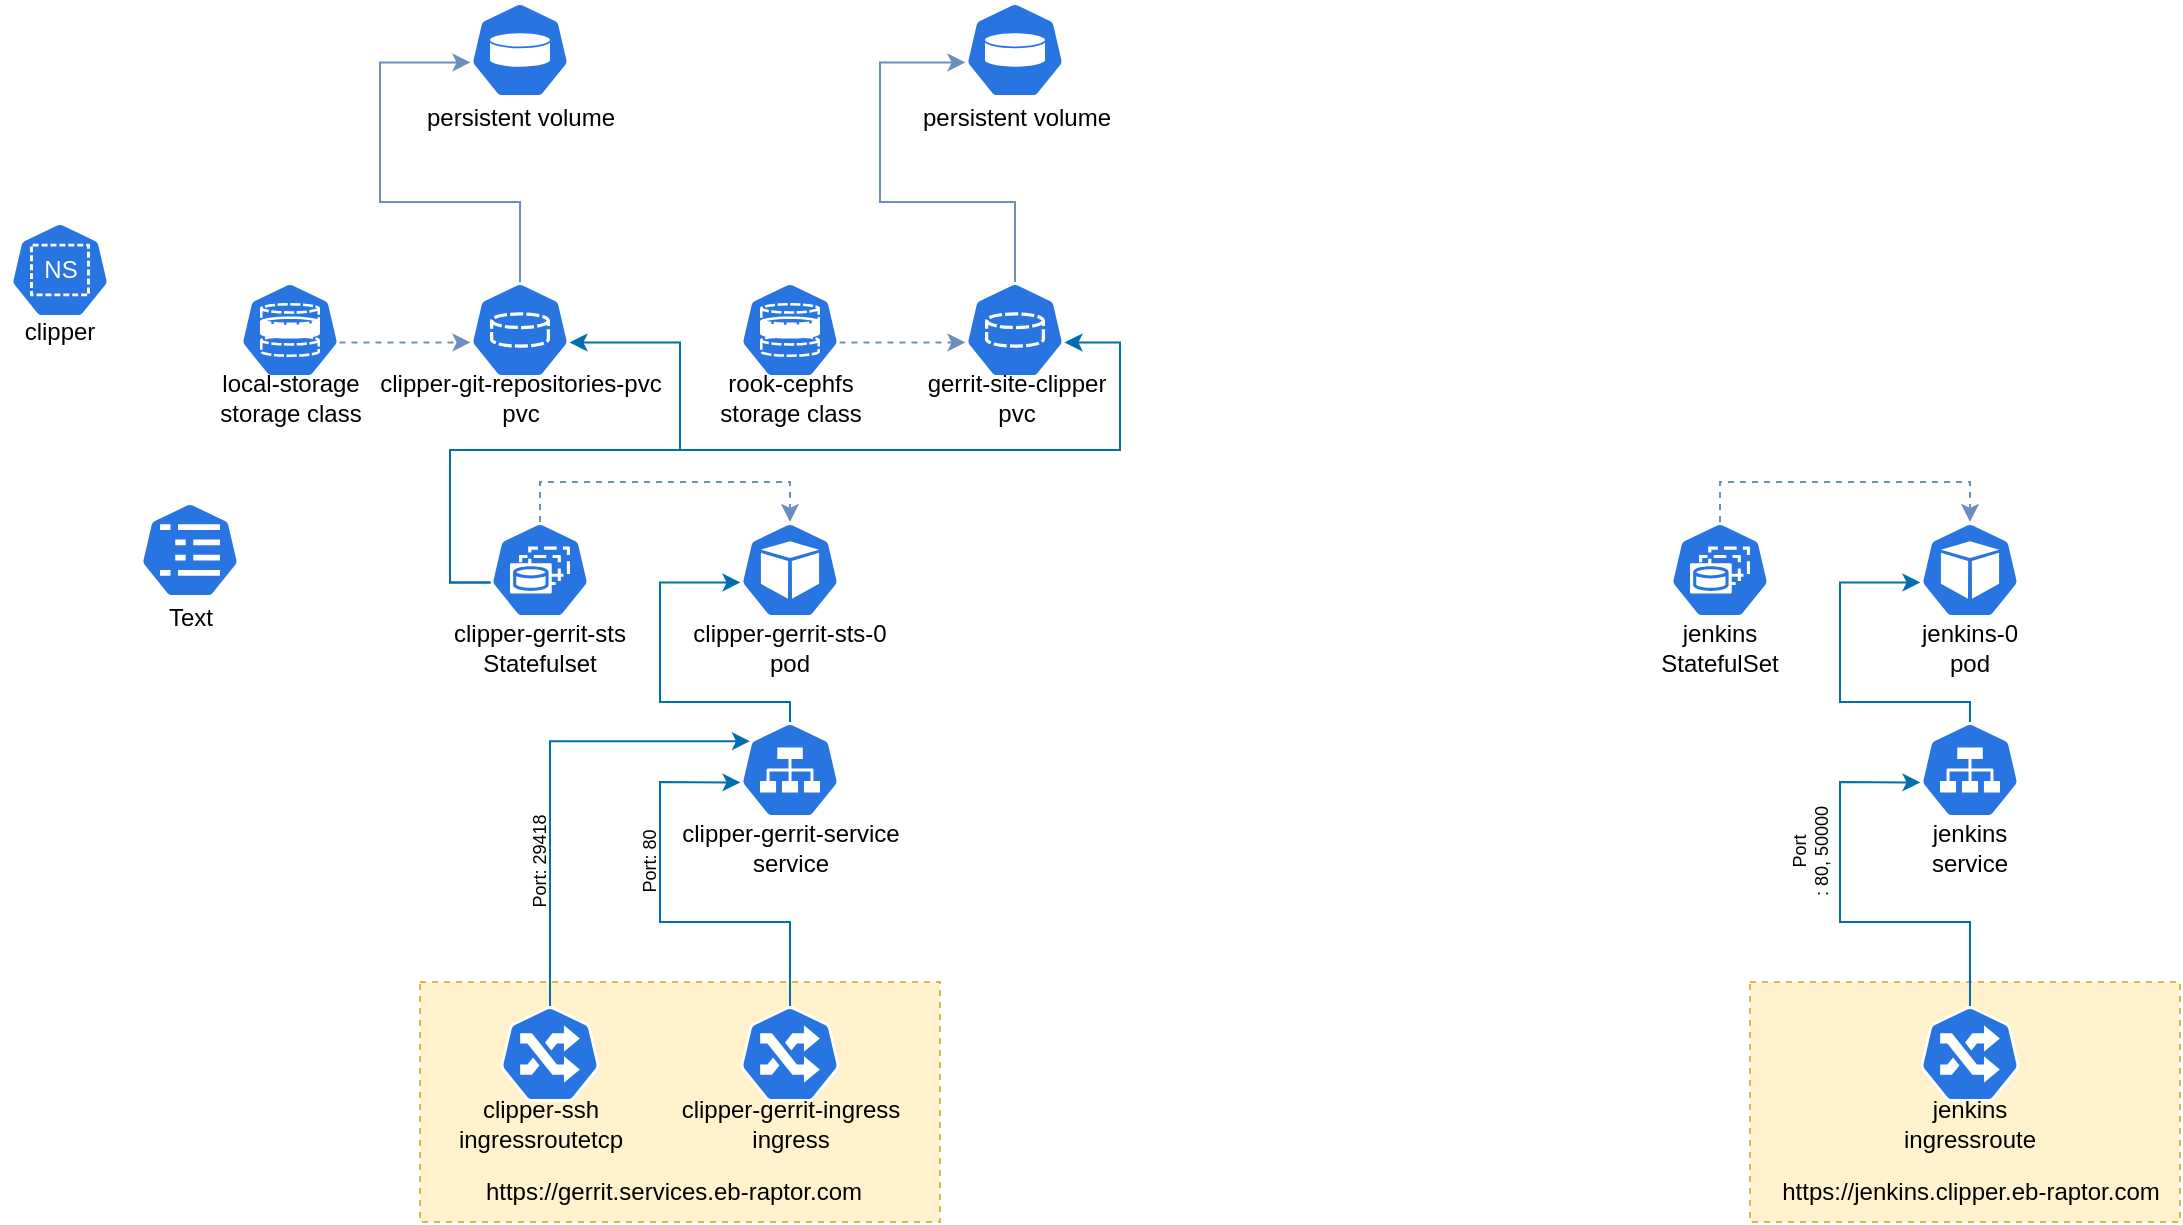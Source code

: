 <mxfile version="17.4.6" type="github">
  <diagram id="Ht1M8jgEwFfnCIfOTk4-" name="Page-1">
    <mxGraphModel dx="1718" dy="935" grid="1" gridSize="10" guides="1" tooltips="1" connect="1" arrows="1" fold="1" page="1" pageScale="1" pageWidth="1169" pageHeight="827" math="0" shadow="0">
      <root>
        <mxCell id="0" />
        <mxCell id="1" parent="0" />
        <mxCell id="Z6v5LxoLlZtQmqDHIeDU-84" value="" style="rounded=0;whiteSpace=wrap;html=1;dashed=1;fontSize=12;fillColor=#fff2cc;strokeColor=#d6b656;" vertex="1" parent="1">
          <mxGeometry x="905" y="520" width="215" height="120" as="geometry" />
        </mxCell>
        <mxCell id="Z6v5LxoLlZtQmqDHIeDU-82" value="" style="rounded=0;whiteSpace=wrap;html=1;dashed=1;fontSize=12;fillColor=#fff2cc;strokeColor=#d6b656;" vertex="1" parent="1">
          <mxGeometry x="240" y="520" width="260" height="120" as="geometry" />
        </mxCell>
        <mxCell id="Z6v5LxoLlZtQmqDHIeDU-10" value="" style="group" vertex="1" connectable="0" parent="1">
          <mxGeometry x="30" y="140" width="60" height="70" as="geometry" />
        </mxCell>
        <mxCell id="Z6v5LxoLlZtQmqDHIeDU-4" value="&lt;font color=&quot;#ffffff&quot;&gt;NS&lt;/font&gt;" style="sketch=0;html=1;dashed=0;whitespace=wrap;fillColor=#2875E2;strokeColor=#ffffff;points=[[0.005,0.63,0],[0.1,0.2,0],[0.9,0.2,0],[0.5,0,0],[0.995,0.63,0],[0.72,0.99,0],[0.5,1,0],[0.28,0.99,0]];shape=mxgraph.kubernetes.icon;prIcon=ns" vertex="1" parent="Z6v5LxoLlZtQmqDHIeDU-10">
          <mxGeometry x="5" width="50" height="48" as="geometry" />
        </mxCell>
        <mxCell id="Z6v5LxoLlZtQmqDHIeDU-9" value="clipper" style="text;html=1;strokeColor=none;fillColor=none;align=center;verticalAlign=middle;whiteSpace=wrap;rounded=0;" vertex="1" parent="Z6v5LxoLlZtQmqDHIeDU-10">
          <mxGeometry y="40" width="60" height="30" as="geometry" />
        </mxCell>
        <mxCell id="Z6v5LxoLlZtQmqDHIeDU-30" value="" style="group" vertex="1" connectable="0" parent="1">
          <mxGeometry x="270" y="290" width="115" height="69" as="geometry" />
        </mxCell>
        <mxCell id="Z6v5LxoLlZtQmqDHIeDU-27" value="" style="sketch=0;html=1;dashed=0;whitespace=wrap;fillColor=#2875E2;strokeColor=#ffffff;points=[[0.005,0.63,0],[0.1,0.2,0],[0.9,0.2,0],[0.5,0,0],[0.995,0.63,0],[0.72,0.99,0],[0.5,1,0],[0.28,0.99,0]];shape=mxgraph.kubernetes.icon;prIcon=sts;fontColor=#000000;" vertex="1" parent="Z6v5LxoLlZtQmqDHIeDU-30">
          <mxGeometry x="5" width="50" height="48" as="geometry" />
        </mxCell>
        <mxCell id="Z6v5LxoLlZtQmqDHIeDU-28" value="clipper-gerrit-sts&lt;br&gt;Statefulset" style="text;html=1;strokeColor=none;fillColor=none;align=center;verticalAlign=middle;whiteSpace=wrap;rounded=0;fontColor=#000000;" vertex="1" parent="Z6v5LxoLlZtQmqDHIeDU-30">
          <mxGeometry x="-15" y="48" width="90" height="30" as="geometry" />
        </mxCell>
        <mxCell id="Z6v5LxoLlZtQmqDHIeDU-32" style="edgeStyle=orthogonalEdgeStyle;rounded=0;orthogonalLoop=1;jettySize=auto;html=1;exitX=0.5;exitY=0;exitDx=0;exitDy=0;exitPerimeter=0;fontColor=#000000;entryX=0.5;entryY=0;entryDx=0;entryDy=0;entryPerimeter=0;strokeWidth=1;fillColor=#dae8fc;strokeColor=#6c8ebf;dashed=1;" edge="1" parent="1" source="Z6v5LxoLlZtQmqDHIeDU-27" target="Z6v5LxoLlZtQmqDHIeDU-24">
          <mxGeometry relative="1" as="geometry" />
        </mxCell>
        <mxCell id="Z6v5LxoLlZtQmqDHIeDU-44" value="clipper-gerrit-service&lt;br&gt;service" style="text;html=1;strokeColor=none;fillColor=none;align=center;verticalAlign=middle;whiteSpace=wrap;rounded=0;fontColor=#000000;" vertex="1" parent="1">
          <mxGeometry x="362.5" y="438" width="125" height="30" as="geometry" />
        </mxCell>
        <mxCell id="Z6v5LxoLlZtQmqDHIeDU-45" value="" style="sketch=0;html=1;dashed=0;whitespace=wrap;fillColor=#2875E2;strokeColor=#ffffff;points=[[0.005,0.63,0],[0.1,0.2,0],[0.9,0.2,0],[0.5,0,0],[0.995,0.63,0],[0.72,0.99,0],[0.5,1,0],[0.28,0.99,0]];shape=mxgraph.kubernetes.icon;prIcon=ing;fontColor=#000000;" vertex="1" parent="1">
          <mxGeometry x="400" y="532" width="50" height="48" as="geometry" />
        </mxCell>
        <mxCell id="Z6v5LxoLlZtQmqDHIeDU-50" style="edgeStyle=orthogonalEdgeStyle;rounded=0;orthogonalLoop=1;jettySize=auto;html=1;exitX=0.5;exitY=0;exitDx=0;exitDy=0;exitPerimeter=0;entryX=0.005;entryY=0.63;entryDx=0;entryDy=0;entryPerimeter=0;fontColor=#000000;strokeWidth=1;fillColor=#1ba1e2;strokeColor=#006EAF;" edge="1" parent="1" source="Z6v5LxoLlZtQmqDHIeDU-46" target="Z6v5LxoLlZtQmqDHIeDU-24">
          <mxGeometry relative="1" as="geometry">
            <Array as="points">
              <mxPoint x="425" y="380" />
              <mxPoint x="360" y="380" />
              <mxPoint x="360" y="320" />
            </Array>
          </mxGeometry>
        </mxCell>
        <mxCell id="Z6v5LxoLlZtQmqDHIeDU-46" value="" style="sketch=0;html=1;dashed=0;whitespace=wrap;fillColor=#2875E2;strokeColor=#ffffff;points=[[0.005,0.63,0],[0.1,0.2,0],[0.9,0.2,0],[0.5,0,0],[0.995,0.63,0],[0.72,0.99,0],[0.5,1,0],[0.28,0.99,0]];shape=mxgraph.kubernetes.icon;prIcon=svc;fontColor=#000000;" vertex="1" parent="1">
          <mxGeometry x="400" y="390" width="50" height="48" as="geometry" />
        </mxCell>
        <mxCell id="Z6v5LxoLlZtQmqDHIeDU-24" value="" style="sketch=0;html=1;dashed=0;whitespace=wrap;fillColor=#2875E2;strokeColor=#ffffff;points=[[0.005,0.63,0],[0.1,0.2,0],[0.9,0.2,0],[0.5,0,0],[0.995,0.63,0],[0.72,0.99,0],[0.5,1,0],[0.28,0.99,0]];shape=mxgraph.kubernetes.icon;prIcon=pod;fontColor=#000000;" vertex="1" parent="1">
          <mxGeometry x="400" y="290" width="50" height="48" as="geometry" />
        </mxCell>
        <mxCell id="Z6v5LxoLlZtQmqDHIeDU-25" value="clipper-gerrit-sts-0&lt;br&gt;pod" style="text;html=1;strokeColor=none;fillColor=none;align=center;verticalAlign=middle;whiteSpace=wrap;rounded=0;fontColor=#000000;" vertex="1" parent="1">
          <mxGeometry x="371.25" y="338" width="107.5" height="30" as="geometry" />
        </mxCell>
        <mxCell id="Z6v5LxoLlZtQmqDHIeDU-48" value="clipper-gerrit-ingress&lt;br&gt;ingress" style="text;html=1;strokeColor=none;fillColor=none;align=center;verticalAlign=middle;whiteSpace=wrap;rounded=0;fontColor=#000000;" vertex="1" parent="1">
          <mxGeometry x="367.5" y="576" width="115" height="30" as="geometry" />
        </mxCell>
        <mxCell id="Z6v5LxoLlZtQmqDHIeDU-49" value="" style="endArrow=classic;html=1;rounded=0;fontColor=#000000;strokeWidth=1;exitX=0.5;exitY=0;exitDx=0;exitDy=0;exitPerimeter=0;entryX=0.005;entryY=0.63;entryDx=0;entryDy=0;entryPerimeter=0;fillColor=#1ba1e2;strokeColor=#006EAF;" edge="1" parent="1" source="Z6v5LxoLlZtQmqDHIeDU-45" target="Z6v5LxoLlZtQmqDHIeDU-46">
          <mxGeometry width="50" height="50" relative="1" as="geometry">
            <mxPoint x="490" y="570" as="sourcePoint" />
            <mxPoint x="540" y="520" as="targetPoint" />
            <Array as="points">
              <mxPoint x="425" y="490" />
              <mxPoint x="360" y="490" />
              <mxPoint x="360" y="420" />
            </Array>
          </mxGeometry>
        </mxCell>
        <mxCell id="Z6v5LxoLlZtQmqDHIeDU-51" value="" style="group" vertex="1" connectable="0" parent="1">
          <mxGeometry x="860" y="290" width="115" height="69" as="geometry" />
        </mxCell>
        <mxCell id="Z6v5LxoLlZtQmqDHIeDU-52" value="" style="sketch=0;html=1;dashed=0;whitespace=wrap;fillColor=#2875E2;strokeColor=#ffffff;points=[[0.005,0.63,0],[0.1,0.2,0],[0.9,0.2,0],[0.5,0,0],[0.995,0.63,0],[0.72,0.99,0],[0.5,1,0],[0.28,0.99,0]];shape=mxgraph.kubernetes.icon;prIcon=sts;fontColor=#000000;" vertex="1" parent="Z6v5LxoLlZtQmqDHIeDU-51">
          <mxGeometry x="5" width="50" height="48" as="geometry" />
        </mxCell>
        <mxCell id="Z6v5LxoLlZtQmqDHIeDU-53" value="jenkins&lt;br&gt;StatefulSet" style="text;html=1;strokeColor=none;fillColor=none;align=center;verticalAlign=middle;whiteSpace=wrap;rounded=0;fontColor=#000000;" vertex="1" parent="Z6v5LxoLlZtQmqDHIeDU-51">
          <mxGeometry y="48" width="60" height="30" as="geometry" />
        </mxCell>
        <mxCell id="Z6v5LxoLlZtQmqDHIeDU-54" style="edgeStyle=orthogonalEdgeStyle;rounded=0;orthogonalLoop=1;jettySize=auto;html=1;exitX=0.5;exitY=0;exitDx=0;exitDy=0;exitPerimeter=0;fontColor=#000000;entryX=0.5;entryY=0;entryDx=0;entryDy=0;entryPerimeter=0;strokeWidth=1;fillColor=#dae8fc;strokeColor=#6c8ebf;dashed=1;" edge="1" parent="1" source="Z6v5LxoLlZtQmqDHIeDU-52" target="Z6v5LxoLlZtQmqDHIeDU-59">
          <mxGeometry relative="1" as="geometry" />
        </mxCell>
        <mxCell id="Z6v5LxoLlZtQmqDHIeDU-55" value="jenkins&lt;br&gt;service" style="text;html=1;strokeColor=none;fillColor=none;align=center;verticalAlign=middle;whiteSpace=wrap;rounded=0;fontColor=#000000;" vertex="1" parent="1">
          <mxGeometry x="985" y="438" width="60" height="30" as="geometry" />
        </mxCell>
        <mxCell id="Z6v5LxoLlZtQmqDHIeDU-56" value="" style="sketch=0;html=1;dashed=0;whitespace=wrap;fillColor=#2875E2;strokeColor=#ffffff;points=[[0.005,0.63,0],[0.1,0.2,0],[0.9,0.2,0],[0.5,0,0],[0.995,0.63,0],[0.72,0.99,0],[0.5,1,0],[0.28,0.99,0]];shape=mxgraph.kubernetes.icon;prIcon=ing;fontColor=#000000;" vertex="1" parent="1">
          <mxGeometry x="990" y="532" width="50" height="48" as="geometry" />
        </mxCell>
        <mxCell id="Z6v5LxoLlZtQmqDHIeDU-57" style="edgeStyle=orthogonalEdgeStyle;rounded=0;orthogonalLoop=1;jettySize=auto;html=1;exitX=0.5;exitY=0;exitDx=0;exitDy=0;exitPerimeter=0;entryX=0.005;entryY=0.63;entryDx=0;entryDy=0;entryPerimeter=0;fontColor=#000000;strokeWidth=1;fillColor=#1ba1e2;strokeColor=#006EAF;" edge="1" parent="1" source="Z6v5LxoLlZtQmqDHIeDU-58" target="Z6v5LxoLlZtQmqDHIeDU-59">
          <mxGeometry relative="1" as="geometry">
            <Array as="points">
              <mxPoint x="1015" y="380" />
              <mxPoint x="950" y="380" />
              <mxPoint x="950" y="320" />
            </Array>
          </mxGeometry>
        </mxCell>
        <mxCell id="Z6v5LxoLlZtQmqDHIeDU-58" value="" style="sketch=0;html=1;dashed=0;whitespace=wrap;fillColor=#2875E2;strokeColor=#ffffff;points=[[0.005,0.63,0],[0.1,0.2,0],[0.9,0.2,0],[0.5,0,0],[0.995,0.63,0],[0.72,0.99,0],[0.5,1,0],[0.28,0.99,0]];shape=mxgraph.kubernetes.icon;prIcon=svc;fontColor=#000000;" vertex="1" parent="1">
          <mxGeometry x="990" y="390" width="50" height="48" as="geometry" />
        </mxCell>
        <mxCell id="Z6v5LxoLlZtQmqDHIeDU-59" value="" style="sketch=0;html=1;dashed=0;whitespace=wrap;fillColor=#2875E2;strokeColor=#ffffff;points=[[0.005,0.63,0],[0.1,0.2,0],[0.9,0.2,0],[0.5,0,0],[0.995,0.63,0],[0.72,0.99,0],[0.5,1,0],[0.28,0.99,0]];shape=mxgraph.kubernetes.icon;prIcon=pod;fontColor=#000000;" vertex="1" parent="1">
          <mxGeometry x="990" y="290" width="50" height="48" as="geometry" />
        </mxCell>
        <mxCell id="Z6v5LxoLlZtQmqDHIeDU-60" value="jenkins-0&lt;br&gt;pod" style="text;html=1;strokeColor=none;fillColor=none;align=center;verticalAlign=middle;whiteSpace=wrap;rounded=0;fontColor=#000000;" vertex="1" parent="1">
          <mxGeometry x="985" y="338" width="60" height="30" as="geometry" />
        </mxCell>
        <mxCell id="Z6v5LxoLlZtQmqDHIeDU-61" value="jenkins&lt;br&gt;ingressroute" style="text;html=1;strokeColor=none;fillColor=none;align=center;verticalAlign=middle;whiteSpace=wrap;rounded=0;fontColor=#000000;" vertex="1" parent="1">
          <mxGeometry x="985" y="576" width="60" height="30" as="geometry" />
        </mxCell>
        <mxCell id="Z6v5LxoLlZtQmqDHIeDU-62" value="" style="endArrow=classic;html=1;rounded=0;fontColor=#000000;strokeWidth=1;exitX=0.5;exitY=0;exitDx=0;exitDy=0;exitPerimeter=0;entryX=0.005;entryY=0.63;entryDx=0;entryDy=0;entryPerimeter=0;fillColor=#1ba1e2;strokeColor=#006EAF;" edge="1" parent="1" source="Z6v5LxoLlZtQmqDHIeDU-56" target="Z6v5LxoLlZtQmqDHIeDU-58">
          <mxGeometry width="50" height="50" relative="1" as="geometry">
            <mxPoint x="1080" y="570" as="sourcePoint" />
            <mxPoint x="1130" y="520" as="targetPoint" />
            <Array as="points">
              <mxPoint x="1015" y="490" />
              <mxPoint x="950" y="490" />
              <mxPoint x="950" y="420" />
            </Array>
          </mxGeometry>
        </mxCell>
        <mxCell id="Z6v5LxoLlZtQmqDHIeDU-64" value="Port: 80" style="text;html=1;align=center;verticalAlign=middle;resizable=0;points=[];autosize=1;strokeColor=none;fillColor=none;fontColor=#000000;rotation=270;fontSize=9;" vertex="1" parent="1">
          <mxGeometry x="330" y="450" width="50" height="20" as="geometry" />
        </mxCell>
        <mxCell id="Z6v5LxoLlZtQmqDHIeDU-68" value="Port&lt;br&gt;: 80, 50000" style="text;html=1;align=center;verticalAlign=middle;resizable=0;points=[];autosize=1;strokeColor=none;fillColor=none;fontColor=#000000;rotation=270;fontSize=9;" vertex="1" parent="1">
          <mxGeometry x="905" y="440" width="60" height="30" as="geometry" />
        </mxCell>
        <mxCell id="Z6v5LxoLlZtQmqDHIeDU-80" style="edgeStyle=orthogonalEdgeStyle;rounded=0;orthogonalLoop=1;jettySize=auto;html=1;exitX=0.5;exitY=0;exitDx=0;exitDy=0;exitPerimeter=0;fontSize=12;fontColor=#000000;strokeWidth=1;entryX=0.1;entryY=0.2;entryDx=0;entryDy=0;entryPerimeter=0;fillColor=#1ba1e2;strokeColor=#006EAF;" edge="1" parent="1" source="Z6v5LxoLlZtQmqDHIeDU-77" target="Z6v5LxoLlZtQmqDHIeDU-46">
          <mxGeometry relative="1" as="geometry">
            <mxPoint x="305" y="400" as="targetPoint" />
            <Array as="points">
              <mxPoint x="305" y="400" />
            </Array>
          </mxGeometry>
        </mxCell>
        <mxCell id="Z6v5LxoLlZtQmqDHIeDU-77" value="" style="sketch=0;html=1;dashed=0;whitespace=wrap;fillColor=#2875E2;strokeColor=#ffffff;points=[[0.005,0.63,0],[0.1,0.2,0],[0.9,0.2,0],[0.5,0,0],[0.995,0.63,0],[0.72,0.99,0],[0.5,1,0],[0.28,0.99,0]];shape=mxgraph.kubernetes.icon;prIcon=ing;fontColor=#000000;" vertex="1" parent="1">
          <mxGeometry x="280" y="532" width="50" height="48" as="geometry" />
        </mxCell>
        <mxCell id="Z6v5LxoLlZtQmqDHIeDU-78" value="clipper-ssh&lt;br&gt;ingressroutetcp" style="text;html=1;strokeColor=none;fillColor=none;align=center;verticalAlign=middle;whiteSpace=wrap;rounded=0;fontColor=#000000;" vertex="1" parent="1">
          <mxGeometry x="242.5" y="576" width="115" height="30" as="geometry" />
        </mxCell>
        <mxCell id="Z6v5LxoLlZtQmqDHIeDU-81" value="Port: 29418" style="text;html=1;align=center;verticalAlign=middle;resizable=0;points=[];autosize=1;strokeColor=none;fillColor=none;fontColor=#000000;rotation=270;fontSize=9;" vertex="1" parent="1">
          <mxGeometry x="270" y="450" width="60" height="20" as="geometry" />
        </mxCell>
        <mxCell id="Z6v5LxoLlZtQmqDHIeDU-83" value="https://gerrit.services.eb-raptor.com" style="text;html=1;strokeColor=none;fillColor=none;align=center;verticalAlign=middle;whiteSpace=wrap;rounded=0;dashed=1;fontSize=12;fontColor=#000000;" vertex="1" parent="1">
          <mxGeometry x="236.5" y="610" width="260" height="30" as="geometry" />
        </mxCell>
        <mxCell id="Z6v5LxoLlZtQmqDHIeDU-85" value="https://jenkins.clipper.eb-raptor.com" style="text;html=1;align=center;verticalAlign=middle;resizable=0;points=[];autosize=1;strokeColor=none;fillColor=none;fontSize=12;fontColor=#000000;" vertex="1" parent="1">
          <mxGeometry x="915" y="615" width="200" height="20" as="geometry" />
        </mxCell>
        <mxCell id="Z6v5LxoLlZtQmqDHIeDU-103" style="edgeStyle=orthogonalEdgeStyle;rounded=0;orthogonalLoop=1;jettySize=auto;html=1;exitX=0.5;exitY=0;exitDx=0;exitDy=0;exitPerimeter=0;entryX=0.005;entryY=0.63;entryDx=0;entryDy=0;entryPerimeter=0;fontSize=12;fontColor=#000000;strokeWidth=1;fillColor=#dae8fc;strokeColor=#6c8ebf;" edge="1" parent="1" source="Z6v5LxoLlZtQmqDHIeDU-87" target="Z6v5LxoLlZtQmqDHIeDU-98">
          <mxGeometry relative="1" as="geometry">
            <Array as="points">
              <mxPoint x="290" y="130" />
              <mxPoint x="220" y="130" />
              <mxPoint x="220" y="60" />
            </Array>
          </mxGeometry>
        </mxCell>
        <mxCell id="Z6v5LxoLlZtQmqDHIeDU-87" value="" style="sketch=0;html=1;dashed=0;whitespace=wrap;fillColor=#2875E2;strokeColor=#ffffff;points=[[0.005,0.63,0],[0.1,0.2,0],[0.9,0.2,0],[0.5,0,0],[0.995,0.63,0],[0.72,0.99,0],[0.5,1,0],[0.28,0.99,0]];shape=mxgraph.kubernetes.icon;prIcon=pvc;fontSize=12;fontColor=#000000;" vertex="1" parent="1">
          <mxGeometry x="265" y="170" width="50" height="48" as="geometry" />
        </mxCell>
        <mxCell id="Z6v5LxoLlZtQmqDHIeDU-89" value="clipper-git-repositories-pvc&lt;br&gt;pvc" style="text;html=1;align=center;verticalAlign=middle;resizable=0;points=[];autosize=1;strokeColor=none;fillColor=none;fontSize=12;fontColor=#000000;" vertex="1" parent="1">
          <mxGeometry x="210" y="213" width="160" height="30" as="geometry" />
        </mxCell>
        <mxCell id="Z6v5LxoLlZtQmqDHIeDU-104" style="edgeStyle=orthogonalEdgeStyle;rounded=0;orthogonalLoop=1;jettySize=auto;html=1;exitX=0.5;exitY=0;exitDx=0;exitDy=0;exitPerimeter=0;entryX=0.005;entryY=0.63;entryDx=0;entryDy=0;entryPerimeter=0;fontSize=12;fontColor=#000000;strokeWidth=1;fillColor=#dae8fc;strokeColor=#6c8ebf;" edge="1" parent="1" source="Z6v5LxoLlZtQmqDHIeDU-90" target="Z6v5LxoLlZtQmqDHIeDU-101">
          <mxGeometry relative="1" as="geometry">
            <Array as="points">
              <mxPoint x="538" y="130" />
              <mxPoint x="470" y="130" />
              <mxPoint x="470" y="60" />
            </Array>
          </mxGeometry>
        </mxCell>
        <mxCell id="Z6v5LxoLlZtQmqDHIeDU-90" value="" style="sketch=0;html=1;dashed=0;whitespace=wrap;fillColor=#2875E2;strokeColor=#ffffff;points=[[0.005,0.63,0],[0.1,0.2,0],[0.9,0.2,0],[0.5,0,0],[0.995,0.63,0],[0.72,0.99,0],[0.5,1,0],[0.28,0.99,0]];shape=mxgraph.kubernetes.icon;prIcon=pvc;fontSize=12;fontColor=#000000;" vertex="1" parent="1">
          <mxGeometry x="512.5" y="170" width="50" height="48" as="geometry" />
        </mxCell>
        <mxCell id="Z6v5LxoLlZtQmqDHIeDU-91" value="gerrit-site-clipper&lt;br&gt;pvc" style="text;html=1;align=center;verticalAlign=middle;resizable=0;points=[];autosize=1;strokeColor=none;fillColor=none;fontSize=12;fontColor=#000000;" vertex="1" parent="1">
          <mxGeometry x="487.5" y="213" width="100" height="30" as="geometry" />
        </mxCell>
        <mxCell id="Z6v5LxoLlZtQmqDHIeDU-94" style="edgeStyle=orthogonalEdgeStyle;rounded=0;orthogonalLoop=1;jettySize=auto;html=1;exitX=0.995;exitY=0.63;exitDx=0;exitDy=0;exitPerimeter=0;entryX=0.005;entryY=0.63;entryDx=0;entryDy=0;entryPerimeter=0;fontSize=12;fontColor=#000000;strokeWidth=1;fillColor=#dae8fc;strokeColor=#6c8ebf;dashed=1;" edge="1" parent="1" source="Z6v5LxoLlZtQmqDHIeDU-92" target="Z6v5LxoLlZtQmqDHIeDU-87">
          <mxGeometry relative="1" as="geometry" />
        </mxCell>
        <mxCell id="Z6v5LxoLlZtQmqDHIeDU-92" value="" style="sketch=0;html=1;dashed=0;whitespace=wrap;fillColor=#2875E2;strokeColor=#ffffff;points=[[0.005,0.63,0],[0.1,0.2,0],[0.9,0.2,0],[0.5,0,0],[0.995,0.63,0],[0.72,0.99,0],[0.5,1,0],[0.28,0.99,0]];shape=mxgraph.kubernetes.icon;prIcon=sc;fontSize=12;fontColor=#000000;" vertex="1" parent="1">
          <mxGeometry x="150" y="170" width="50" height="48" as="geometry" />
        </mxCell>
        <mxCell id="Z6v5LxoLlZtQmqDHIeDU-93" value="local-storage&lt;br&gt;storage class" style="text;html=1;align=center;verticalAlign=middle;resizable=0;points=[];autosize=1;strokeColor=none;fillColor=none;fontSize=12;fontColor=#000000;" vertex="1" parent="1">
          <mxGeometry x="130" y="213" width="90" height="30" as="geometry" />
        </mxCell>
        <mxCell id="Z6v5LxoLlZtQmqDHIeDU-97" style="edgeStyle=orthogonalEdgeStyle;rounded=0;orthogonalLoop=1;jettySize=auto;html=1;exitX=0.995;exitY=0.63;exitDx=0;exitDy=0;exitPerimeter=0;entryX=0.005;entryY=0.63;entryDx=0;entryDy=0;entryPerimeter=0;dashed=1;fontSize=12;fontColor=#000000;strokeWidth=1;fillColor=#dae8fc;strokeColor=#6c8ebf;" edge="1" parent="1" source="Z6v5LxoLlZtQmqDHIeDU-95" target="Z6v5LxoLlZtQmqDHIeDU-90">
          <mxGeometry relative="1" as="geometry" />
        </mxCell>
        <mxCell id="Z6v5LxoLlZtQmqDHIeDU-95" value="" style="sketch=0;html=1;dashed=0;whitespace=wrap;fillColor=#2875E2;strokeColor=#ffffff;points=[[0.005,0.63,0],[0.1,0.2,0],[0.9,0.2,0],[0.5,0,0],[0.995,0.63,0],[0.72,0.99,0],[0.5,1,0],[0.28,0.99,0]];shape=mxgraph.kubernetes.icon;prIcon=sc;fontSize=12;fontColor=#000000;" vertex="1" parent="1">
          <mxGeometry x="400" y="170" width="50" height="48" as="geometry" />
        </mxCell>
        <mxCell id="Z6v5LxoLlZtQmqDHIeDU-96" value="rook-cephfs&lt;br&gt;storage class" style="text;html=1;align=center;verticalAlign=middle;resizable=0;points=[];autosize=1;strokeColor=none;fillColor=none;fontSize=12;fontColor=#000000;" vertex="1" parent="1">
          <mxGeometry x="380" y="213" width="90" height="30" as="geometry" />
        </mxCell>
        <mxCell id="Z6v5LxoLlZtQmqDHIeDU-98" value="" style="sketch=0;html=1;dashed=0;whitespace=wrap;fillColor=#2875E2;strokeColor=#ffffff;points=[[0.005,0.63,0],[0.1,0.2,0],[0.9,0.2,0],[0.5,0,0],[0.995,0.63,0],[0.72,0.99,0],[0.5,1,0],[0.28,0.99,0]];shape=mxgraph.kubernetes.icon;prIcon=pv;fontSize=12;fontColor=#000000;" vertex="1" parent="1">
          <mxGeometry x="265" y="30" width="50" height="48" as="geometry" />
        </mxCell>
        <mxCell id="Z6v5LxoLlZtQmqDHIeDU-100" value="persistent volume" style="text;html=1;align=center;verticalAlign=middle;resizable=0;points=[];autosize=1;strokeColor=none;fillColor=none;fontSize=12;fontColor=#000000;" vertex="1" parent="1">
          <mxGeometry x="235" y="78" width="110" height="20" as="geometry" />
        </mxCell>
        <mxCell id="Z6v5LxoLlZtQmqDHIeDU-101" value="" style="sketch=0;html=1;dashed=0;whitespace=wrap;fillColor=#2875E2;strokeColor=#ffffff;points=[[0.005,0.63,0],[0.1,0.2,0],[0.9,0.2,0],[0.5,0,0],[0.995,0.63,0],[0.72,0.99,0],[0.5,1,0],[0.28,0.99,0]];shape=mxgraph.kubernetes.icon;prIcon=pv;fontSize=12;fontColor=#000000;" vertex="1" parent="1">
          <mxGeometry x="512.5" y="30" width="50" height="48" as="geometry" />
        </mxCell>
        <mxCell id="Z6v5LxoLlZtQmqDHIeDU-102" value="persistent volume" style="text;html=1;align=center;verticalAlign=middle;resizable=0;points=[];autosize=1;strokeColor=none;fillColor=none;fontSize=12;fontColor=#000000;" vertex="1" parent="1">
          <mxGeometry x="482.5" y="78" width="110" height="20" as="geometry" />
        </mxCell>
        <mxCell id="Z6v5LxoLlZtQmqDHIeDU-105" style="edgeStyle=orthogonalEdgeStyle;rounded=0;orthogonalLoop=1;jettySize=auto;html=1;exitX=0.005;exitY=0.63;exitDx=0;exitDy=0;exitPerimeter=0;entryX=0.995;entryY=0.63;entryDx=0;entryDy=0;entryPerimeter=0;fontSize=12;fontColor=#000000;strokeWidth=1;jumpStyle=arc;fillColor=#1ba1e2;strokeColor=#006EAF;" edge="1" parent="1" source="Z6v5LxoLlZtQmqDHIeDU-27" target="Z6v5LxoLlZtQmqDHIeDU-87">
          <mxGeometry relative="1" as="geometry">
            <Array as="points">
              <mxPoint x="255" y="320" />
              <mxPoint x="255" y="254" />
              <mxPoint x="370" y="254" />
              <mxPoint x="370" y="200" />
            </Array>
          </mxGeometry>
        </mxCell>
        <mxCell id="Z6v5LxoLlZtQmqDHIeDU-109" style="edgeStyle=orthogonalEdgeStyle;rounded=0;jumpStyle=arc;orthogonalLoop=1;jettySize=auto;html=1;exitX=0.005;exitY=0.63;exitDx=0;exitDy=0;exitPerimeter=0;fontSize=12;fontColor=#000000;strokeWidth=1;entryX=0.995;entryY=0.63;entryDx=0;entryDy=0;entryPerimeter=0;fillColor=#1ba1e2;strokeColor=#006EAF;" edge="1" parent="1" source="Z6v5LxoLlZtQmqDHIeDU-27" target="Z6v5LxoLlZtQmqDHIeDU-90">
          <mxGeometry relative="1" as="geometry">
            <mxPoint x="610" y="220" as="targetPoint" />
            <Array as="points">
              <mxPoint x="255" y="320" />
              <mxPoint x="255" y="254" />
              <mxPoint x="590" y="254" />
              <mxPoint x="590" y="200" />
            </Array>
          </mxGeometry>
        </mxCell>
        <mxCell id="Z6v5LxoLlZtQmqDHIeDU-110" value="" style="sketch=0;html=1;dashed=0;whitespace=wrap;fillColor=#2875E2;strokeColor=#ffffff;points=[[0.005,0.63,0],[0.1,0.2,0],[0.9,0.2,0],[0.5,0,0],[0.995,0.63,0],[0.72,0.99,0],[0.5,1,0],[0.28,0.99,0]];shape=mxgraph.kubernetes.icon;prIcon=cm;fontSize=12;fontColor=#000000;" vertex="1" parent="1">
          <mxGeometry x="100" y="280" width="50" height="48" as="geometry" />
        </mxCell>
        <mxCell id="Z6v5LxoLlZtQmqDHIeDU-111" value="Text" style="text;html=1;align=center;verticalAlign=middle;resizable=0;points=[];autosize=1;strokeColor=none;fillColor=none;fontSize=12;fontColor=#000000;" vertex="1" parent="1">
          <mxGeometry x="105" y="328" width="40" height="20" as="geometry" />
        </mxCell>
      </root>
    </mxGraphModel>
  </diagram>
</mxfile>
